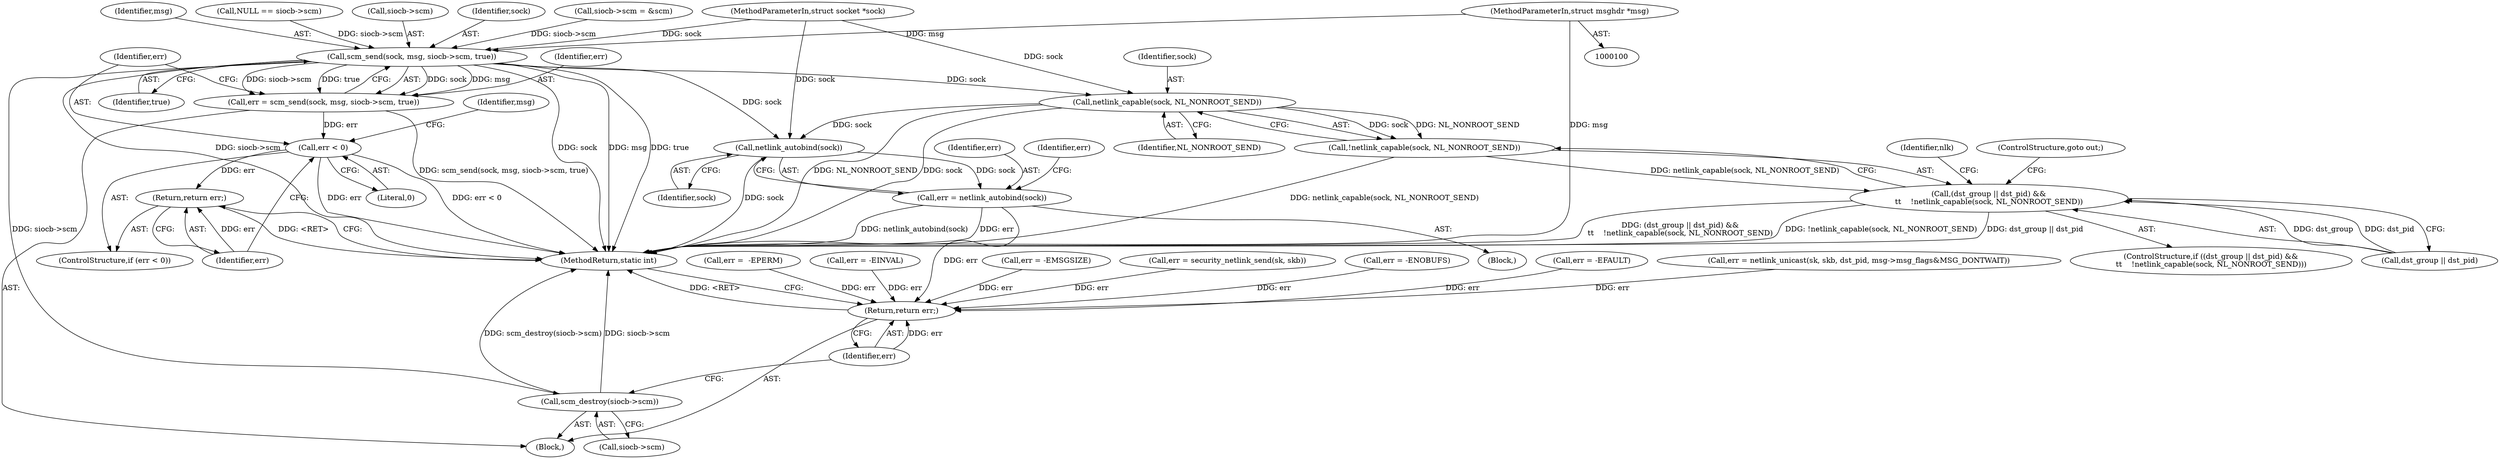 digraph "0_linux_20e1db19db5d6b9e4e83021595eab0dc8f107bef_0@pointer" {
"1000103" [label="(MethodParameterIn,struct msghdr *msg)"];
"1000156" [label="(Call,scm_send(sock, msg, siocb->scm, true))"];
"1000154" [label="(Call,err = scm_send(sock, msg, siocb->scm, true))"];
"1000164" [label="(Call,err < 0)"];
"1000167" [label="(Return,return err;)"];
"1000206" [label="(Call,netlink_capable(sock, NL_NONROOT_SEND))"];
"1000205" [label="(Call,!netlink_capable(sock, NL_NONROOT_SEND))"];
"1000201" [label="(Call,(dst_group || dst_pid) &&\n\t\t    !netlink_capable(sock, NL_NONROOT_SEND))"];
"1000230" [label="(Call,netlink_autobind(sock))"];
"1000228" [label="(Call,err = netlink_autobind(sock))"];
"1000345" [label="(Return,return err;)"];
"1000341" [label="(Call,scm_destroy(siocb->scm))"];
"1000103" [label="(MethodParameterIn,struct msghdr *msg)"];
"1000346" [label="(Identifier,err)"];
"1000230" [label="(Call,netlink_autobind(sock))"];
"1000345" [label="(Return,return err;)"];
"1000287" [label="(Call,err = -EFAULT)"];
"1000347" [label="(MethodReturn,static int)"];
"1000154" [label="(Call,err = scm_send(sock, msg, siocb->scm, true))"];
"1000227" [label="(Block,)"];
"1000329" [label="(Call,err = netlink_unicast(sk, skb, dst_pid, msg->msg_flags&MSG_DONTWAIT))"];
"1000171" [label="(Identifier,msg)"];
"1000196" [label="(Call,err =  -EPERM)"];
"1000155" [label="(Identifier,err)"];
"1000233" [label="(Identifier,err)"];
"1000156" [label="(Call,scm_send(sock, msg, siocb->scm, true))"];
"1000201" [label="(Call,(dst_group || dst_pid) &&\n\t\t    !netlink_capable(sock, NL_NONROOT_SEND))"];
"1000202" [label="(Call,dst_group || dst_pid)"];
"1000342" [label="(Call,siocb->scm)"];
"1000206" [label="(Call,netlink_capable(sock, NL_NONROOT_SEND))"];
"1000209" [label="(ControlStructure,goto out;)"];
"1000163" [label="(ControlStructure,if (err < 0))"];
"1000200" [label="(ControlStructure,if ((dst_group || dst_pid) &&\n\t\t    !netlink_capable(sock, NL_NONROOT_SEND)))"];
"1000228" [label="(Call,err = netlink_autobind(sock))"];
"1000162" [label="(Identifier,true)"];
"1000157" [label="(Identifier,sock)"];
"1000225" [label="(Identifier,nlk)"];
"1000148" [label="(Call,siocb->scm = &scm)"];
"1000166" [label="(Literal,0)"];
"1000174" [label="(Call,err = -EINVAL)"];
"1000167" [label="(Return,return err;)"];
"1000105" [label="(Block,)"];
"1000235" [label="(Call,err = -EMSGSIZE)"];
"1000164" [label="(Call,err < 0)"];
"1000304" [label="(Call,err = security_netlink_send(sk, skb))"];
"1000231" [label="(Identifier,sock)"];
"1000341" [label="(Call,scm_destroy(siocb->scm))"];
"1000248" [label="(Call,err = -ENOBUFS)"];
"1000102" [label="(MethodParameterIn,struct socket *sock)"];
"1000158" [label="(Identifier,msg)"];
"1000143" [label="(Call,NULL == siocb->scm)"];
"1000168" [label="(Identifier,err)"];
"1000205" [label="(Call,!netlink_capable(sock, NL_NONROOT_SEND))"];
"1000229" [label="(Identifier,err)"];
"1000208" [label="(Identifier,NL_NONROOT_SEND)"];
"1000165" [label="(Identifier,err)"];
"1000159" [label="(Call,siocb->scm)"];
"1000207" [label="(Identifier,sock)"];
"1000103" -> "1000100"  [label="AST: "];
"1000103" -> "1000347"  [label="DDG: msg"];
"1000103" -> "1000156"  [label="DDG: msg"];
"1000156" -> "1000154"  [label="AST: "];
"1000156" -> "1000162"  [label="CFG: "];
"1000157" -> "1000156"  [label="AST: "];
"1000158" -> "1000156"  [label="AST: "];
"1000159" -> "1000156"  [label="AST: "];
"1000162" -> "1000156"  [label="AST: "];
"1000154" -> "1000156"  [label="CFG: "];
"1000156" -> "1000347"  [label="DDG: siocb->scm"];
"1000156" -> "1000347"  [label="DDG: sock"];
"1000156" -> "1000347"  [label="DDG: msg"];
"1000156" -> "1000347"  [label="DDG: true"];
"1000156" -> "1000154"  [label="DDG: sock"];
"1000156" -> "1000154"  [label="DDG: msg"];
"1000156" -> "1000154"  [label="DDG: siocb->scm"];
"1000156" -> "1000154"  [label="DDG: true"];
"1000102" -> "1000156"  [label="DDG: sock"];
"1000148" -> "1000156"  [label="DDG: siocb->scm"];
"1000143" -> "1000156"  [label="DDG: siocb->scm"];
"1000156" -> "1000206"  [label="DDG: sock"];
"1000156" -> "1000230"  [label="DDG: sock"];
"1000156" -> "1000341"  [label="DDG: siocb->scm"];
"1000154" -> "1000105"  [label="AST: "];
"1000155" -> "1000154"  [label="AST: "];
"1000165" -> "1000154"  [label="CFG: "];
"1000154" -> "1000347"  [label="DDG: scm_send(sock, msg, siocb->scm, true)"];
"1000154" -> "1000164"  [label="DDG: err"];
"1000164" -> "1000163"  [label="AST: "];
"1000164" -> "1000166"  [label="CFG: "];
"1000165" -> "1000164"  [label="AST: "];
"1000166" -> "1000164"  [label="AST: "];
"1000168" -> "1000164"  [label="CFG: "];
"1000171" -> "1000164"  [label="CFG: "];
"1000164" -> "1000347"  [label="DDG: err < 0"];
"1000164" -> "1000347"  [label="DDG: err"];
"1000164" -> "1000167"  [label="DDG: err"];
"1000167" -> "1000163"  [label="AST: "];
"1000167" -> "1000168"  [label="CFG: "];
"1000168" -> "1000167"  [label="AST: "];
"1000347" -> "1000167"  [label="CFG: "];
"1000167" -> "1000347"  [label="DDG: <RET>"];
"1000168" -> "1000167"  [label="DDG: err"];
"1000206" -> "1000205"  [label="AST: "];
"1000206" -> "1000208"  [label="CFG: "];
"1000207" -> "1000206"  [label="AST: "];
"1000208" -> "1000206"  [label="AST: "];
"1000205" -> "1000206"  [label="CFG: "];
"1000206" -> "1000347"  [label="DDG: NL_NONROOT_SEND"];
"1000206" -> "1000347"  [label="DDG: sock"];
"1000206" -> "1000205"  [label="DDG: sock"];
"1000206" -> "1000205"  [label="DDG: NL_NONROOT_SEND"];
"1000102" -> "1000206"  [label="DDG: sock"];
"1000206" -> "1000230"  [label="DDG: sock"];
"1000205" -> "1000201"  [label="AST: "];
"1000201" -> "1000205"  [label="CFG: "];
"1000205" -> "1000347"  [label="DDG: netlink_capable(sock, NL_NONROOT_SEND)"];
"1000205" -> "1000201"  [label="DDG: netlink_capable(sock, NL_NONROOT_SEND)"];
"1000201" -> "1000200"  [label="AST: "];
"1000201" -> "1000202"  [label="CFG: "];
"1000202" -> "1000201"  [label="AST: "];
"1000209" -> "1000201"  [label="CFG: "];
"1000225" -> "1000201"  [label="CFG: "];
"1000201" -> "1000347"  [label="DDG: (dst_group || dst_pid) &&\n\t\t    !netlink_capable(sock, NL_NONROOT_SEND)"];
"1000201" -> "1000347"  [label="DDG: !netlink_capable(sock, NL_NONROOT_SEND)"];
"1000201" -> "1000347"  [label="DDG: dst_group || dst_pid"];
"1000202" -> "1000201"  [label="DDG: dst_group"];
"1000202" -> "1000201"  [label="DDG: dst_pid"];
"1000230" -> "1000228"  [label="AST: "];
"1000230" -> "1000231"  [label="CFG: "];
"1000231" -> "1000230"  [label="AST: "];
"1000228" -> "1000230"  [label="CFG: "];
"1000230" -> "1000347"  [label="DDG: sock"];
"1000230" -> "1000228"  [label="DDG: sock"];
"1000102" -> "1000230"  [label="DDG: sock"];
"1000228" -> "1000227"  [label="AST: "];
"1000229" -> "1000228"  [label="AST: "];
"1000233" -> "1000228"  [label="CFG: "];
"1000228" -> "1000347"  [label="DDG: err"];
"1000228" -> "1000347"  [label="DDG: netlink_autobind(sock)"];
"1000228" -> "1000345"  [label="DDG: err"];
"1000345" -> "1000105"  [label="AST: "];
"1000345" -> "1000346"  [label="CFG: "];
"1000346" -> "1000345"  [label="AST: "];
"1000347" -> "1000345"  [label="CFG: "];
"1000345" -> "1000347"  [label="DDG: <RET>"];
"1000346" -> "1000345"  [label="DDG: err"];
"1000235" -> "1000345"  [label="DDG: err"];
"1000304" -> "1000345"  [label="DDG: err"];
"1000329" -> "1000345"  [label="DDG: err"];
"1000196" -> "1000345"  [label="DDG: err"];
"1000287" -> "1000345"  [label="DDG: err"];
"1000174" -> "1000345"  [label="DDG: err"];
"1000248" -> "1000345"  [label="DDG: err"];
"1000341" -> "1000105"  [label="AST: "];
"1000341" -> "1000342"  [label="CFG: "];
"1000342" -> "1000341"  [label="AST: "];
"1000346" -> "1000341"  [label="CFG: "];
"1000341" -> "1000347"  [label="DDG: siocb->scm"];
"1000341" -> "1000347"  [label="DDG: scm_destroy(siocb->scm)"];
}
